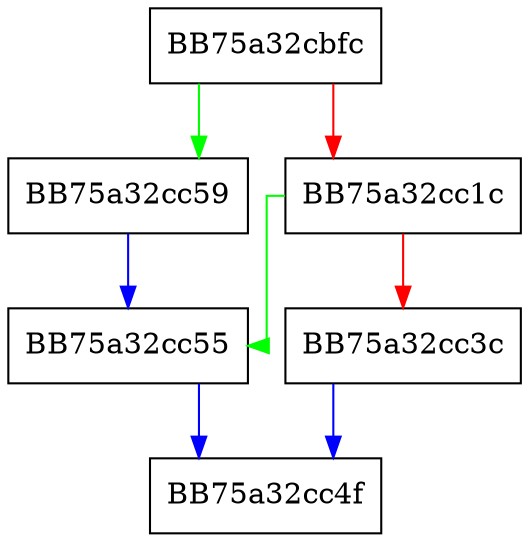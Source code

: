 digraph init_amap {
  node [shape="box"];
  graph [splines=ortho];
  BB75a32cbfc -> BB75a32cc59 [color="green"];
  BB75a32cbfc -> BB75a32cc1c [color="red"];
  BB75a32cc1c -> BB75a32cc55 [color="green"];
  BB75a32cc1c -> BB75a32cc3c [color="red"];
  BB75a32cc3c -> BB75a32cc4f [color="blue"];
  BB75a32cc55 -> BB75a32cc4f [color="blue"];
  BB75a32cc59 -> BB75a32cc55 [color="blue"];
}